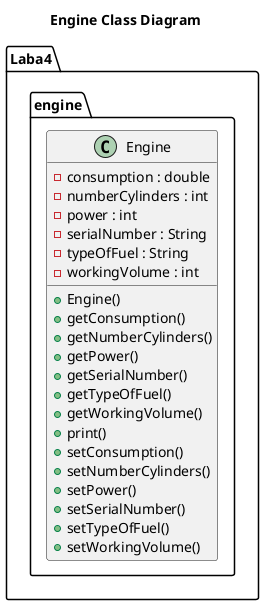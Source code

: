 @startuml

title Engine Class Diagram

  namespace Laba4 {
    namespace engine {
      class Engine {
          - consumption : double
          - numberCylinders : int
          - power : int
          - serialNumber : String
          - typeOfFuel : String
          - workingVolume : int
          + Engine()
          + getConsumption()
          + getNumberCylinders()
          + getPower()
          + getSerialNumber()
          + getTypeOfFuel()
          + getWorkingVolume()
          + print()
          + setConsumption()
          + setNumberCylinders()
          + setPower()
          + setSerialNumber()
          + setTypeOfFuel()
          + setWorkingVolume()
      }
    }
  }

@enduml
